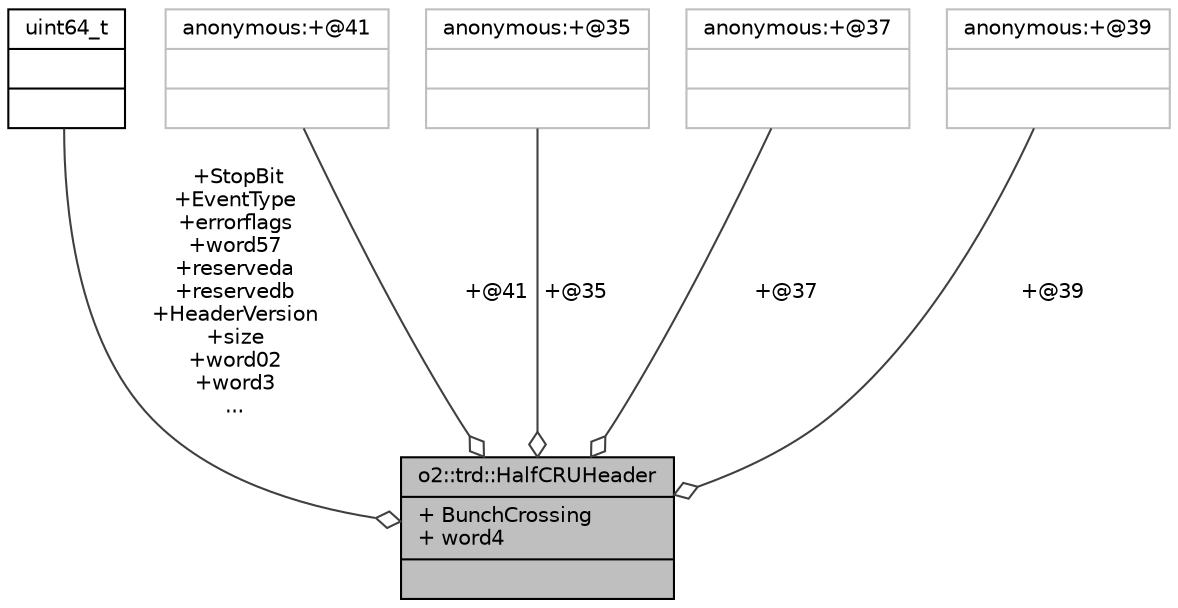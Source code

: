 digraph "o2::trd::HalfCRUHeader"
{
 // INTERACTIVE_SVG=YES
  bgcolor="transparent";
  edge [fontname="Helvetica",fontsize="10",labelfontname="Helvetica",labelfontsize="10"];
  node [fontname="Helvetica",fontsize="10",shape=record];
  Node1 [label="{o2::trd::HalfCRUHeader\n|+ BunchCrossing\l+ word4\l|}",height=0.2,width=0.4,color="black", fillcolor="grey75", style="filled", fontcolor="black"];
  Node2 -> Node1 [color="grey25",fontsize="10",style="solid",label=" +StopBit\n+EventType\n+errorflags\n+word57\n+reserveda\n+reservedb\n+HeaderVersion\n+size\n+word02\n+word3\n..." ,arrowhead="odiamond",fontname="Helvetica"];
  Node2 [label="{uint64_t\n||}",height=0.2,width=0.4,color="black",URL="$d6/d30/classuint64__t.html"];
  Node3 -> Node1 [color="grey25",fontsize="10",style="solid",label=" +@41" ,arrowhead="odiamond",fontname="Helvetica"];
  Node3 [label="{anonymous:+@41\n||}",height=0.2,width=0.4,color="grey75"];
  Node4 -> Node1 [color="grey25",fontsize="10",style="solid",label=" +@35" ,arrowhead="odiamond",fontname="Helvetica"];
  Node4 [label="{anonymous:+@35\n||}",height=0.2,width=0.4,color="grey75"];
  Node5 -> Node1 [color="grey25",fontsize="10",style="solid",label=" +@37" ,arrowhead="odiamond",fontname="Helvetica"];
  Node5 [label="{anonymous:+@37\n||}",height=0.2,width=0.4,color="grey75"];
  Node6 -> Node1 [color="grey25",fontsize="10",style="solid",label=" +@39" ,arrowhead="odiamond",fontname="Helvetica"];
  Node6 [label="{anonymous:+@39\n||}",height=0.2,width=0.4,color="grey75"];
}

